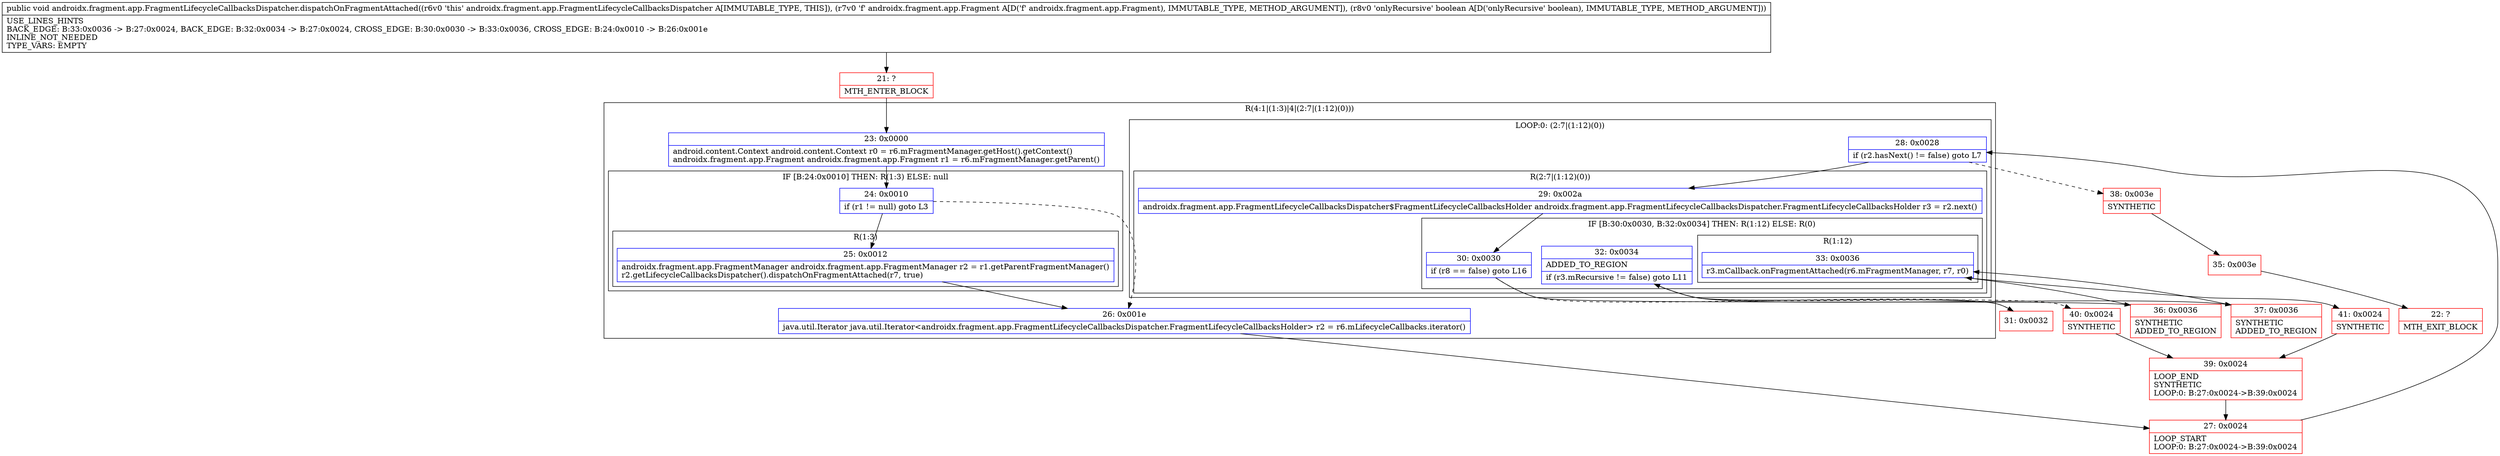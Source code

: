 digraph "CFG forandroidx.fragment.app.FragmentLifecycleCallbacksDispatcher.dispatchOnFragmentAttached(Landroidx\/fragment\/app\/Fragment;Z)V" {
subgraph cluster_Region_1531727682 {
label = "R(4:1|(1:3)|4|(2:7|(1:12)(0)))";
node [shape=record,color=blue];
Node_23 [shape=record,label="{23\:\ 0x0000|android.content.Context android.content.Context r0 = r6.mFragmentManager.getHost().getContext()\landroidx.fragment.app.Fragment androidx.fragment.app.Fragment r1 = r6.mFragmentManager.getParent()\l}"];
subgraph cluster_IfRegion_29963394 {
label = "IF [B:24:0x0010] THEN: R(1:3) ELSE: null";
node [shape=record,color=blue];
Node_24 [shape=record,label="{24\:\ 0x0010|if (r1 != null) goto L3\l}"];
subgraph cluster_Region_469484170 {
label = "R(1:3)";
node [shape=record,color=blue];
Node_25 [shape=record,label="{25\:\ 0x0012|androidx.fragment.app.FragmentManager androidx.fragment.app.FragmentManager r2 = r1.getParentFragmentManager()\lr2.getLifecycleCallbacksDispatcher().dispatchOnFragmentAttached(r7, true)\l}"];
}
}
Node_26 [shape=record,label="{26\:\ 0x001e|java.util.Iterator java.util.Iterator\<androidx.fragment.app.FragmentLifecycleCallbacksDispatcher.FragmentLifecycleCallbacksHolder\> r2 = r6.mLifecycleCallbacks.iterator()\l}"];
subgraph cluster_LoopRegion_586463464 {
label = "LOOP:0: (2:7|(1:12)(0))";
node [shape=record,color=blue];
Node_28 [shape=record,label="{28\:\ 0x0028|if (r2.hasNext() != false) goto L7\l}"];
subgraph cluster_Region_1684362457 {
label = "R(2:7|(1:12)(0))";
node [shape=record,color=blue];
Node_29 [shape=record,label="{29\:\ 0x002a|androidx.fragment.app.FragmentLifecycleCallbacksDispatcher$FragmentLifecycleCallbacksHolder androidx.fragment.app.FragmentLifecycleCallbacksDispatcher.FragmentLifecycleCallbacksHolder r3 = r2.next()\l}"];
subgraph cluster_IfRegion_742392307 {
label = "IF [B:30:0x0030, B:32:0x0034] THEN: R(1:12) ELSE: R(0)";
node [shape=record,color=blue];
Node_30 [shape=record,label="{30\:\ 0x0030|if (r8 == false) goto L16\l}"];
Node_32 [shape=record,label="{32\:\ 0x0034|ADDED_TO_REGION\l|if (r3.mRecursive != false) goto L11\l}"];
subgraph cluster_Region_799878976 {
label = "R(1:12)";
node [shape=record,color=blue];
Node_33 [shape=record,label="{33\:\ 0x0036|r3.mCallback.onFragmentAttached(r6.mFragmentManager, r7, r0)\l}"];
}
subgraph cluster_Region_1367485389 {
label = "R(0)";
node [shape=record,color=blue];
}
}
}
}
}
Node_21 [shape=record,color=red,label="{21\:\ ?|MTH_ENTER_BLOCK\l}"];
Node_27 [shape=record,color=red,label="{27\:\ 0x0024|LOOP_START\lLOOP:0: B:27:0x0024\-\>B:39:0x0024\l}"];
Node_31 [shape=record,color=red,label="{31\:\ 0x0032}"];
Node_37 [shape=record,color=red,label="{37\:\ 0x0036|SYNTHETIC\lADDED_TO_REGION\l}"];
Node_41 [shape=record,color=red,label="{41\:\ 0x0024|SYNTHETIC\l}"];
Node_39 [shape=record,color=red,label="{39\:\ 0x0024|LOOP_END\lSYNTHETIC\lLOOP:0: B:27:0x0024\-\>B:39:0x0024\l}"];
Node_40 [shape=record,color=red,label="{40\:\ 0x0024|SYNTHETIC\l}"];
Node_36 [shape=record,color=red,label="{36\:\ 0x0036|SYNTHETIC\lADDED_TO_REGION\l}"];
Node_38 [shape=record,color=red,label="{38\:\ 0x003e|SYNTHETIC\l}"];
Node_35 [shape=record,color=red,label="{35\:\ 0x003e}"];
Node_22 [shape=record,color=red,label="{22\:\ ?|MTH_EXIT_BLOCK\l}"];
MethodNode[shape=record,label="{public void androidx.fragment.app.FragmentLifecycleCallbacksDispatcher.dispatchOnFragmentAttached((r6v0 'this' androidx.fragment.app.FragmentLifecycleCallbacksDispatcher A[IMMUTABLE_TYPE, THIS]), (r7v0 'f' androidx.fragment.app.Fragment A[D('f' androidx.fragment.app.Fragment), IMMUTABLE_TYPE, METHOD_ARGUMENT]), (r8v0 'onlyRecursive' boolean A[D('onlyRecursive' boolean), IMMUTABLE_TYPE, METHOD_ARGUMENT]))  | USE_LINES_HINTS\lBACK_EDGE: B:33:0x0036 \-\> B:27:0x0024, BACK_EDGE: B:32:0x0034 \-\> B:27:0x0024, CROSS_EDGE: B:30:0x0030 \-\> B:33:0x0036, CROSS_EDGE: B:24:0x0010 \-\> B:26:0x001e\lINLINE_NOT_NEEDED\lTYPE_VARS: EMPTY\l}"];
MethodNode -> Node_21;Node_23 -> Node_24;
Node_24 -> Node_25;
Node_24 -> Node_26[style=dashed];
Node_25 -> Node_26;
Node_26 -> Node_27;
Node_28 -> Node_29;
Node_28 -> Node_38[style=dashed];
Node_29 -> Node_30;
Node_30 -> Node_31[style=dashed];
Node_30 -> Node_36;
Node_32 -> Node_37;
Node_32 -> Node_40[style=dashed];
Node_33 -> Node_41;
Node_21 -> Node_23;
Node_27 -> Node_28;
Node_31 -> Node_32;
Node_37 -> Node_33;
Node_41 -> Node_39;
Node_39 -> Node_27;
Node_40 -> Node_39;
Node_36 -> Node_33;
Node_38 -> Node_35;
Node_35 -> Node_22;
}

